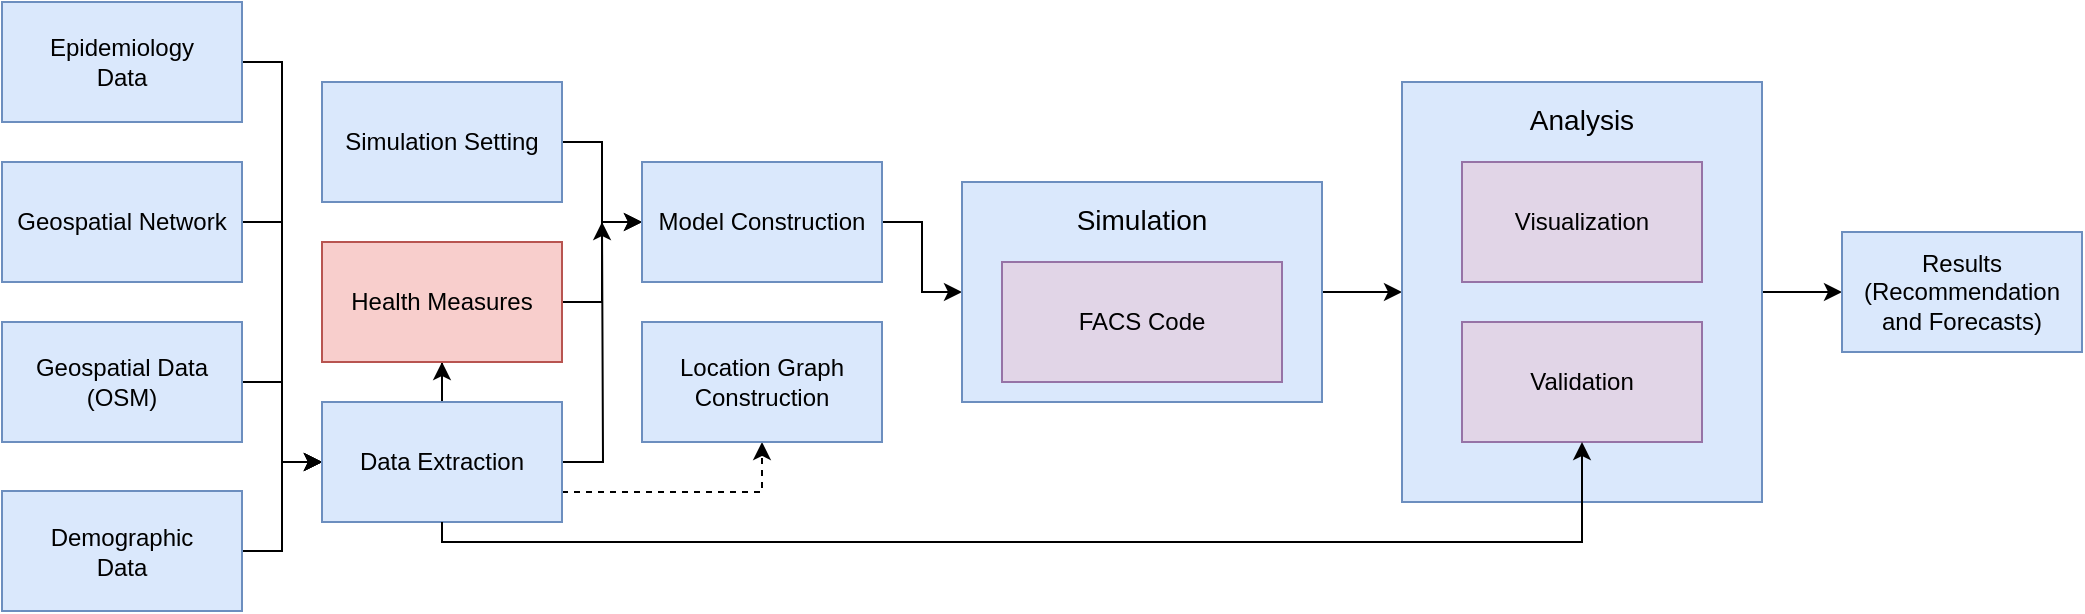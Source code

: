 <mxfile version="15.1.2" type="github"><diagram id="4eXbjtjGRv0RkhlGBkF0" name="Page-1"><mxGraphModel dx="1355" dy="724" grid="1" gridSize="10" guides="1" tooltips="1" connect="1" arrows="1" fold="1" page="1" pageScale="1" pageWidth="827" pageHeight="1169" math="0" shadow="0"><root><mxCell id="0"/><mxCell id="1" parent="0"/><mxCell id="0aJTwyGuyYMCPP8TeoHp-20" style="edgeStyle=orthogonalEdgeStyle;rounded=0;orthogonalLoop=1;jettySize=auto;html=1;entryX=0;entryY=0.5;entryDx=0;entryDy=0;" parent="1" source="0aJTwyGuyYMCPP8TeoHp-1" target="0aJTwyGuyYMCPP8TeoHp-5" edge="1"><mxGeometry relative="1" as="geometry"/></mxCell><mxCell id="0aJTwyGuyYMCPP8TeoHp-1" value="&lt;div&gt;Epidemiology&lt;/div&gt;&lt;div&gt; Data&lt;/div&gt;" style="rounded=0;whiteSpace=wrap;html=1;fillColor=#dae8fc;strokeColor=#6c8ebf;" parent="1" vertex="1"><mxGeometry x="40" y="340" width="120" height="60" as="geometry"/></mxCell><mxCell id="0aJTwyGuyYMCPP8TeoHp-21" style="edgeStyle=orthogonalEdgeStyle;rounded=0;orthogonalLoop=1;jettySize=auto;html=1;entryX=0;entryY=0.5;entryDx=0;entryDy=0;" parent="1" source="0aJTwyGuyYMCPP8TeoHp-2" target="0aJTwyGuyYMCPP8TeoHp-5" edge="1"><mxGeometry relative="1" as="geometry"/></mxCell><mxCell id="0aJTwyGuyYMCPP8TeoHp-2" value="&lt;div&gt;Geospatial Network&lt;br&gt;&lt;/div&gt;" style="rounded=0;whiteSpace=wrap;html=1;fillColor=#dae8fc;strokeColor=#6c8ebf;" parent="1" vertex="1"><mxGeometry x="40" y="420" width="120" height="60" as="geometry"/></mxCell><mxCell id="0aJTwyGuyYMCPP8TeoHp-22" style="edgeStyle=orthogonalEdgeStyle;rounded=0;orthogonalLoop=1;jettySize=auto;html=1;" parent="1" source="0aJTwyGuyYMCPP8TeoHp-3" target="0aJTwyGuyYMCPP8TeoHp-5" edge="1"><mxGeometry relative="1" as="geometry"/></mxCell><mxCell id="0aJTwyGuyYMCPP8TeoHp-3" value="&lt;div&gt;Geospatial Data (OSM)&lt;/div&gt;" style="rounded=0;whiteSpace=wrap;html=1;fillColor=#dae8fc;strokeColor=#6c8ebf;" parent="1" vertex="1"><mxGeometry x="40" y="500" width="120" height="60" as="geometry"/></mxCell><mxCell id="0aJTwyGuyYMCPP8TeoHp-23" style="edgeStyle=orthogonalEdgeStyle;rounded=0;orthogonalLoop=1;jettySize=auto;html=1;" parent="1" source="0aJTwyGuyYMCPP8TeoHp-4" target="0aJTwyGuyYMCPP8TeoHp-5" edge="1"><mxGeometry relative="1" as="geometry"/></mxCell><mxCell id="0aJTwyGuyYMCPP8TeoHp-4" value="&lt;div&gt;Demographic&lt;/div&gt;&lt;div&gt;Data&lt;br&gt;&lt;/div&gt;" style="rounded=0;whiteSpace=wrap;html=1;fillColor=#dae8fc;strokeColor=#6c8ebf;" parent="1" vertex="1"><mxGeometry x="40" y="584.5" width="120" height="60" as="geometry"/></mxCell><mxCell id="0aJTwyGuyYMCPP8TeoHp-24" style="edgeStyle=orthogonalEdgeStyle;rounded=0;orthogonalLoop=1;jettySize=auto;html=1;exitX=0.5;exitY=0;exitDx=0;exitDy=0;" parent="1" source="0aJTwyGuyYMCPP8TeoHp-5" target="0aJTwyGuyYMCPP8TeoHp-6" edge="1"><mxGeometry relative="1" as="geometry"/></mxCell><mxCell id="0aJTwyGuyYMCPP8TeoHp-27" style="edgeStyle=orthogonalEdgeStyle;rounded=0;orthogonalLoop=1;jettySize=auto;html=1;" parent="1" source="0aJTwyGuyYMCPP8TeoHp-5" edge="1"><mxGeometry relative="1" as="geometry"><mxPoint x="340" y="450" as="targetPoint"/></mxGeometry></mxCell><mxCell id="0aJTwyGuyYMCPP8TeoHp-40" style="edgeStyle=orthogonalEdgeStyle;rounded=0;orthogonalLoop=1;jettySize=auto;html=1;exitX=1;exitY=0.75;exitDx=0;exitDy=0;entryX=0.5;entryY=1;entryDx=0;entryDy=0;startArrow=none;startFill=0;endArrow=classic;endFill=1;dashed=1;" parent="1" source="0aJTwyGuyYMCPP8TeoHp-5" target="0aJTwyGuyYMCPP8TeoHp-8" edge="1"><mxGeometry relative="1" as="geometry"/></mxCell><mxCell id="0aJTwyGuyYMCPP8TeoHp-5" value="Data Extraction" style="rounded=0;whiteSpace=wrap;html=1;fillColor=#dae8fc;strokeColor=#6c8ebf;" parent="1" vertex="1"><mxGeometry x="200" y="540" width="120" height="60" as="geometry"/></mxCell><mxCell id="0aJTwyGuyYMCPP8TeoHp-26" style="edgeStyle=orthogonalEdgeStyle;rounded=0;orthogonalLoop=1;jettySize=auto;html=1;" parent="1" source="0aJTwyGuyYMCPP8TeoHp-6" target="0aJTwyGuyYMCPP8TeoHp-9" edge="1"><mxGeometry relative="1" as="geometry"/></mxCell><mxCell id="0aJTwyGuyYMCPP8TeoHp-6" value="Health Measures" style="rounded=0;whiteSpace=wrap;html=1;fillColor=#f8cecc;strokeColor=#b85450;" parent="1" vertex="1"><mxGeometry x="200" y="460" width="120" height="60" as="geometry"/></mxCell><mxCell id="0aJTwyGuyYMCPP8TeoHp-25" style="edgeStyle=orthogonalEdgeStyle;rounded=0;orthogonalLoop=1;jettySize=auto;html=1;" parent="1" source="0aJTwyGuyYMCPP8TeoHp-7" target="0aJTwyGuyYMCPP8TeoHp-9" edge="1"><mxGeometry relative="1" as="geometry"/></mxCell><mxCell id="0aJTwyGuyYMCPP8TeoHp-7" value="Simulation Setting" style="rounded=0;whiteSpace=wrap;html=1;fillColor=#dae8fc;strokeColor=#6c8ebf;" parent="1" vertex="1"><mxGeometry x="200" y="380" width="120" height="60" as="geometry"/></mxCell><mxCell id="0aJTwyGuyYMCPP8TeoHp-8" value="Location Graph Construction" style="rounded=0;whiteSpace=wrap;html=1;fillColor=#dae8fc;strokeColor=#6c8ebf;" parent="1" vertex="1"><mxGeometry x="360" y="500" width="120" height="60" as="geometry"/></mxCell><mxCell id="0aJTwyGuyYMCPP8TeoHp-30" style="edgeStyle=orthogonalEdgeStyle;rounded=0;orthogonalLoop=1;jettySize=auto;html=1;" parent="1" source="0aJTwyGuyYMCPP8TeoHp-9" target="0aJTwyGuyYMCPP8TeoHp-10" edge="1"><mxGeometry relative="1" as="geometry"/></mxCell><mxCell id="0aJTwyGuyYMCPP8TeoHp-9" value="Model Construction" style="rounded=0;whiteSpace=wrap;html=1;fillColor=#dae8fc;strokeColor=#6c8ebf;" parent="1" vertex="1"><mxGeometry x="360" y="420" width="120" height="60" as="geometry"/></mxCell><mxCell id="0aJTwyGuyYMCPP8TeoHp-31" style="edgeStyle=orthogonalEdgeStyle;rounded=0;orthogonalLoop=1;jettySize=auto;html=1;" parent="1" source="0aJTwyGuyYMCPP8TeoHp-10" target="0aJTwyGuyYMCPP8TeoHp-16" edge="1"><mxGeometry relative="1" as="geometry"/></mxCell><mxCell id="0aJTwyGuyYMCPP8TeoHp-10" value="&lt;div&gt;&lt;font style=&quot;font-size: 14px&quot;&gt;&lt;br&gt;&lt;/font&gt;&lt;/div&gt;&lt;div&gt;&lt;font style=&quot;font-size: 14px&quot;&gt;&lt;br&gt;&lt;/font&gt;&lt;/div&gt;&lt;div&gt;&lt;font style=&quot;font-size: 14px&quot;&gt;&lt;br&gt;&lt;/font&gt;&lt;/div&gt;&lt;div&gt;&lt;font style=&quot;font-size: 14px&quot;&gt;&lt;br&gt;&lt;/font&gt;&lt;/div&gt;&lt;div&gt;&lt;font style=&quot;font-size: 14px&quot;&gt;&lt;br&gt;&lt;/font&gt;&lt;/div&gt;&lt;div&gt;&lt;font style=&quot;font-size: 14px&quot;&gt;&lt;br&gt;&lt;/font&gt;&lt;/div&gt;&lt;div&gt;&lt;font style=&quot;font-size: 14px&quot;&gt;Simulation&lt;/font&gt;&lt;/div&gt;&lt;div&gt;&lt;br&gt;&lt;/div&gt;&lt;div&gt;&lt;br&gt;&lt;/div&gt;&lt;div&gt;&lt;br&gt;&lt;/div&gt;&lt;div&gt;&lt;br&gt;&lt;/div&gt;&lt;div&gt;&lt;br&gt;&lt;/div&gt;&lt;div&gt;&lt;br&gt;&lt;/div&gt;&lt;div&gt;&lt;br&gt;&lt;/div&gt;&lt;div&gt;&lt;br&gt;&lt;/div&gt;&lt;div&gt;&lt;br&gt;&lt;/div&gt;&lt;div&gt;&lt;br&gt;&lt;/div&gt;&lt;div&gt;&lt;br&gt;&lt;/div&gt;&lt;div&gt;&lt;br&gt;&lt;/div&gt;" style="rounded=0;whiteSpace=wrap;html=1;fillColor=#dae8fc;strokeColor=#6c8ebf;" parent="1" vertex="1"><mxGeometry x="520" y="430" width="180" height="110" as="geometry"/></mxCell><mxCell id="0aJTwyGuyYMCPP8TeoHp-11" value="FACS Code" style="rounded=0;whiteSpace=wrap;html=1;fillColor=#e1d5e7;strokeColor=#9673a6;" parent="1" vertex="1"><mxGeometry x="540" y="470" width="140" height="60" as="geometry"/></mxCell><mxCell id="0aJTwyGuyYMCPP8TeoHp-32" style="edgeStyle=orthogonalEdgeStyle;rounded=0;orthogonalLoop=1;jettySize=auto;html=1;" parent="1" source="0aJTwyGuyYMCPP8TeoHp-16" target="0aJTwyGuyYMCPP8TeoHp-19" edge="1"><mxGeometry relative="1" as="geometry"/></mxCell><mxCell id="0aJTwyGuyYMCPP8TeoHp-16" value="&lt;div&gt;&lt;font style=&quot;font-size: 14px&quot;&gt;Analysis&lt;/font&gt;&lt;/div&gt;&lt;div&gt;&lt;br&gt;&lt;/div&gt;&lt;div&gt;&lt;br&gt;&lt;/div&gt;&lt;div&gt;&lt;br&gt;&lt;/div&gt;&lt;div&gt;&lt;br&gt;&lt;/div&gt;&lt;div&gt;&lt;br&gt;&lt;/div&gt;&lt;div&gt;&lt;br&gt;&lt;/div&gt;&lt;div&gt;&lt;br&gt;&lt;/div&gt;&lt;div&gt;&lt;br&gt;&lt;/div&gt;&lt;div&gt;&lt;br&gt;&lt;/div&gt;&lt;div&gt;&lt;br&gt;&lt;/div&gt;&lt;div&gt;&lt;br&gt;&lt;/div&gt;&lt;div&gt;&lt;br&gt;&lt;/div&gt;" style="rounded=0;whiteSpace=wrap;html=1;fillColor=#dae8fc;strokeColor=#6c8ebf;" parent="1" vertex="1"><mxGeometry x="740" y="380" width="180" height="210" as="geometry"/></mxCell><mxCell id="0aJTwyGuyYMCPP8TeoHp-17" value="Visualization" style="rounded=0;whiteSpace=wrap;html=1;fillColor=#e1d5e7;strokeColor=#9673a6;" parent="1" vertex="1"><mxGeometry x="770" y="420" width="120" height="60" as="geometry"/></mxCell><mxCell id="0aJTwyGuyYMCPP8TeoHp-18" value="Validation" style="rounded=0;whiteSpace=wrap;html=1;fillColor=#e1d5e7;strokeColor=#9673a6;" parent="1" vertex="1"><mxGeometry x="770" y="500" width="120" height="60" as="geometry"/></mxCell><mxCell id="0aJTwyGuyYMCPP8TeoHp-19" value="&lt;div&gt;Results (Recommendation and Forecasts)&lt;br&gt;&lt;/div&gt;" style="rounded=0;whiteSpace=wrap;html=1;fillColor=#dae8fc;strokeColor=#6c8ebf;" parent="1" vertex="1"><mxGeometry x="960" y="455" width="120" height="60" as="geometry"/></mxCell><mxCell id="0aJTwyGuyYMCPP8TeoHp-38" style="edgeStyle=orthogonalEdgeStyle;rounded=0;orthogonalLoop=1;jettySize=auto;html=1;entryX=0.5;entryY=1;entryDx=0;entryDy=0;startArrow=none;startFill=0;endArrow=classic;endFill=1;exitX=0.5;exitY=1;exitDx=0;exitDy=0;" parent="1" source="0aJTwyGuyYMCPP8TeoHp-5" target="0aJTwyGuyYMCPP8TeoHp-18" edge="1"><mxGeometry relative="1" as="geometry"><Array as="points"><mxPoint x="260" y="610"/><mxPoint x="830" y="610"/></Array></mxGeometry></mxCell></root></mxGraphModel></diagram></mxfile>